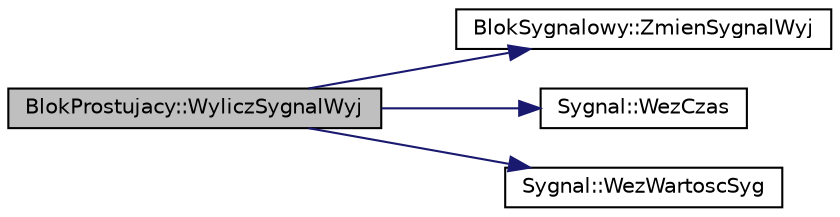 digraph G
{
  edge [fontname="Helvetica",fontsize="10",labelfontname="Helvetica",labelfontsize="10"];
  node [fontname="Helvetica",fontsize="10",shape=record];
  rankdir="LR";
  Node1 [label="BlokProstujacy::WyliczSygnalWyj",height=0.2,width=0.4,color="black", fillcolor="grey75", style="filled" fontcolor="black"];
  Node1 -> Node2 [color="midnightblue",fontsize="10",style="solid",fontname="Helvetica"];
  Node2 [label="BlokSygnalowy::ZmienSygnalWyj",height=0.2,width=0.4,color="black", fillcolor="white", style="filled",URL="$class_blok_sygnalowy.html#ab40c76e17c9f3a0dc2d23216d12c6b63",tooltip="Zmienia wartość sygnału, który widoczny jest na wyjściu bloku."];
  Node1 -> Node3 [color="midnightblue",fontsize="10",style="solid",fontname="Helvetica"];
  Node3 [label="Sygnal::WezCzas",height=0.2,width=0.4,color="black", fillcolor="white", style="filled",URL="$class_sygnal.html#a0d650c658f3e0f482b2dd350460d2484",tooltip="Udostępnia czas."];
  Node1 -> Node4 [color="midnightblue",fontsize="10",style="solid",fontname="Helvetica"];
  Node4 [label="Sygnal::WezWartoscSyg",height=0.2,width=0.4,color="black", fillcolor="white", style="filled",URL="$class_sygnal.html#afd7c427955bbbe1451e04c7ac24516d2",tooltip="Udostępnia wartość"];
}
